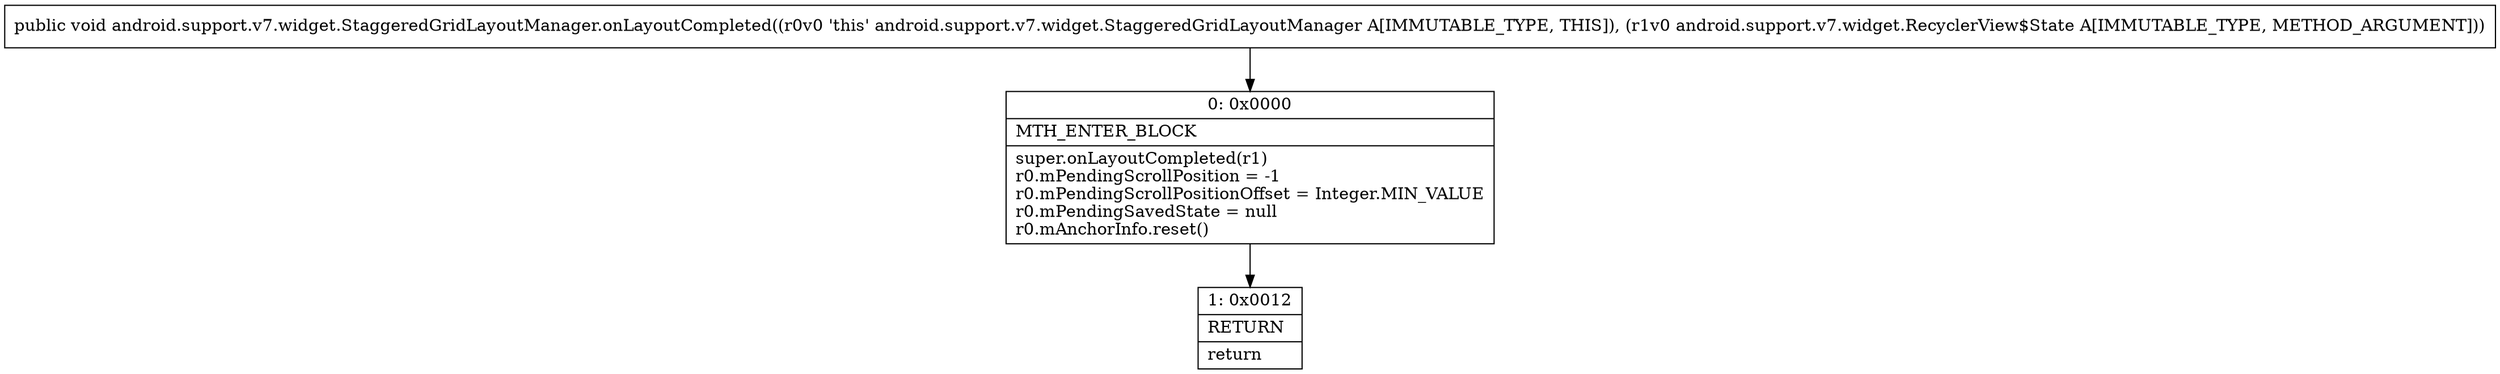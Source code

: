 digraph "CFG forandroid.support.v7.widget.StaggeredGridLayoutManager.onLayoutCompleted(Landroid\/support\/v7\/widget\/RecyclerView$State;)V" {
Node_0 [shape=record,label="{0\:\ 0x0000|MTH_ENTER_BLOCK\l|super.onLayoutCompleted(r1)\lr0.mPendingScrollPosition = \-1\lr0.mPendingScrollPositionOffset = Integer.MIN_VALUE\lr0.mPendingSavedState = null\lr0.mAnchorInfo.reset()\l}"];
Node_1 [shape=record,label="{1\:\ 0x0012|RETURN\l|return\l}"];
MethodNode[shape=record,label="{public void android.support.v7.widget.StaggeredGridLayoutManager.onLayoutCompleted((r0v0 'this' android.support.v7.widget.StaggeredGridLayoutManager A[IMMUTABLE_TYPE, THIS]), (r1v0 android.support.v7.widget.RecyclerView$State A[IMMUTABLE_TYPE, METHOD_ARGUMENT])) }"];
MethodNode -> Node_0;
Node_0 -> Node_1;
}

